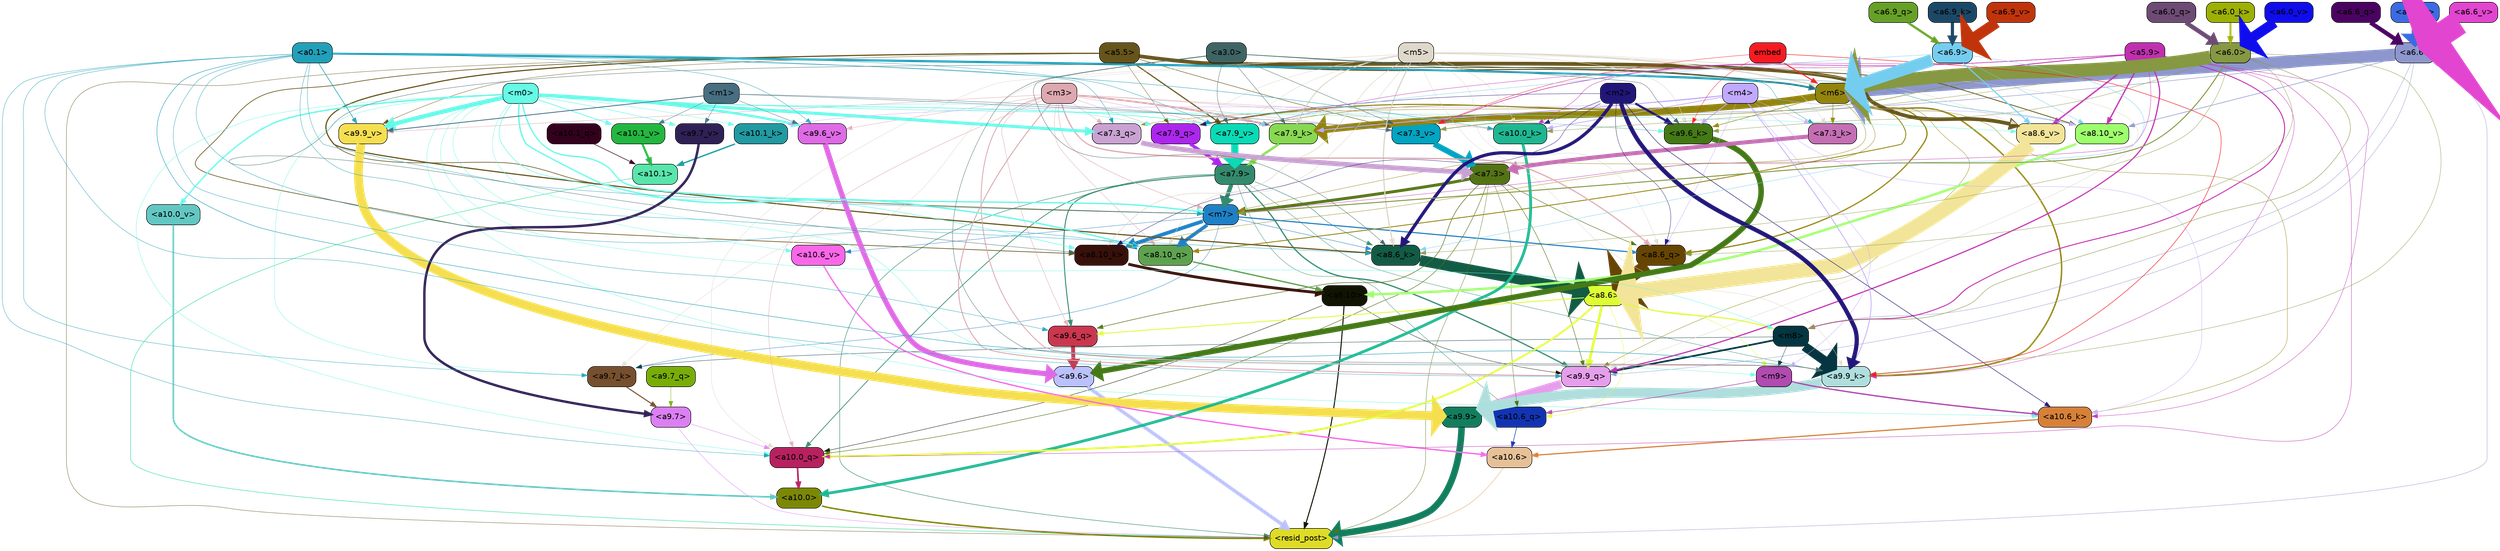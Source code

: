 strict digraph "" {
	graph [bgcolor=transparent,
		layout=dot,
		overlap=false,
		splines=true
	];
	"<a10.6>"	[color=black,
		fillcolor="#e6c197",
		fontname=Helvetica,
		shape=box,
		style="filled, rounded"];
	"<resid_post>"	[color=black,
		fillcolor="#dedc26",
		fontname=Helvetica,
		shape=box,
		style="filled, rounded"];
	"<a10.6>" -> "<resid_post>"	[color="#e6c197",
		penwidth=0.9498605728149414];
	"<a10.1>"	[color=black,
		fillcolor="#58e5ab",
		fontname=Helvetica,
		shape=box,
		style="filled, rounded"];
	"<a10.1>" -> "<resid_post>"	[color="#58e5ab",
		penwidth=1.0084514617919922];
	"<a10.0>"	[color=black,
		fillcolor="#7c8804",
		fontname=Helvetica,
		shape=box,
		style="filled, rounded"];
	"<a10.0>" -> "<resid_post>"	[color="#7c8804",
		penwidth=2.5814952850341797];
	"<a9.9>"	[color=black,
		fillcolor="#127e5d",
		fontname=Helvetica,
		shape=box,
		style="filled, rounded"];
	"<a9.9>" -> "<resid_post>"	[color="#127e5d",
		penwidth=11.610888481140137];
	"<a9.7>"	[color=black,
		fillcolor="#db7ff2",
		fontname=Helvetica,
		shape=box,
		style="filled, rounded"];
	"<a9.7>" -> "<resid_post>"	[color="#db7ff2",
		penwidth=0.6];
	"<a10.0_q>"	[color=black,
		fillcolor="#b72160",
		fontname=Helvetica,
		shape=box,
		style="filled, rounded"];
	"<a9.7>" -> "<a10.0_q>"	[color="#db7ff2",
		penwidth=0.6];
	"<a9.6>"	[color=black,
		fillcolor="#bbc1fd",
		fontname=Helvetica,
		shape=box,
		style="filled, rounded"];
	"<a9.6>" -> "<resid_post>"	[color="#bbc1fd",
		penwidth=6.121421813964844];
	"<a8.10>"	[color=black,
		fillcolor="#121403",
		fontname=Helvetica,
		shape=box,
		style="filled, rounded"];
	"<a8.10>" -> "<resid_post>"	[color="#121403",
		penwidth=1.7841739654541016];
	"<a8.10>" -> "<a10.0_q>"	[color="#121403",
		penwidth=0.6612663269042969];
	"<a9.9_q>"	[color=black,
		fillcolor="#e69eec",
		fontname=Helvetica,
		shape=box,
		style="filled, rounded"];
	"<a8.10>" -> "<a9.9_q>"	[color="#121403",
		penwidth=0.6];
	"<a7.9>"	[color=black,
		fillcolor="#348a6d",
		fontname=Helvetica,
		shape=box,
		style="filled, rounded"];
	"<a7.9>" -> "<resid_post>"	[color="#348a6d",
		penwidth=0.8109169006347656];
	"<a10.6_q>"	[color=black,
		fillcolor="#1234b3",
		fontname=Helvetica,
		shape=box,
		style="filled, rounded"];
	"<a7.9>" -> "<a10.6_q>"	[color="#348a6d",
		penwidth=0.6];
	"<a7.9>" -> "<a10.0_q>"	[color="#348a6d",
		penwidth=1.19378662109375];
	"<m7>"	[color=black,
		fillcolor="#1f80c5",
		fontname=Helvetica,
		shape=box,
		style="filled, rounded"];
	"<a7.9>" -> "<m7>"	[color="#348a6d",
		penwidth=7.3899383544921875];
	"<a7.9>" -> "<a9.9_q>"	[color="#348a6d",
		penwidth=2.1764984130859375];
	"<a9.6_q>"	[color=black,
		fillcolor="#ca374e",
		fontname=Helvetica,
		shape=box,
		style="filled, rounded"];
	"<a7.9>" -> "<a9.6_q>"	[color="#348a6d",
		penwidth=1.6184196472167969];
	"<a9.9_k>"	[color=black,
		fillcolor="#afdedd",
		fontname=Helvetica,
		shape=box,
		style="filled, rounded"];
	"<a7.9>" -> "<a9.9_k>"	[color="#348a6d",
		penwidth=0.6];
	"<a8.6_k>"	[color=black,
		fillcolor="#125b44",
		fontname=Helvetica,
		shape=box,
		style="filled, rounded"];
	"<a7.9>" -> "<a8.6_k>"	[color="#348a6d",
		penwidth=0.7570610046386719];
	"<a7.3>"	[color=black,
		fillcolor="#547315",
		fontname=Helvetica,
		shape=box,
		style="filled, rounded"];
	"<a7.3>" -> "<resid_post>"	[color="#547315",
		penwidth=0.6];
	"<a7.3>" -> "<a10.6_q>"	[color="#547315",
		penwidth=0.6];
	"<a7.3>" -> "<a10.0_q>"	[color="#547315",
		penwidth=0.8208656311035156];
	"<a7.3>" -> "<m7>"	[color="#547315",
		penwidth=5.189311981201172];
	"<a7.3>" -> "<a9.9_q>"	[color="#547315",
		penwidth=0.8119163513183594];
	"<a7.3>" -> "<a9.6_q>"	[color="#547315",
		penwidth=0.9649925231933594];
	"<a8.6_q>"	[color=black,
		fillcolor="#664502",
		fontname=Helvetica,
		shape=box,
		style="filled, rounded"];
	"<a7.3>" -> "<a8.6_q>"	[color="#547315",
		penwidth=0.7801322937011719];
	"<a6.6>"	[color=black,
		fillcolor="#8d97ce",
		fontname=Helvetica,
		shape=box,
		style="filled, rounded"];
	"<a6.6>" -> "<resid_post>"	[color="#8d97ce",
		penwidth=0.6];
	"<m6>"	[color=black,
		fillcolor="#92840d",
		fontname=Helvetica,
		shape=box,
		style="filled, rounded"];
	"<a6.6>" -> "<m6>"	[color="#8d97ce",
		penwidth=21.6163272857666];
	"<m8>"	[color=black,
		fillcolor="#043540",
		fontname=Helvetica,
		shape=box,
		style="filled, rounded"];
	"<a6.6>" -> "<m8>"	[color="#8d97ce",
		penwidth=0.6];
	"<a6.6>" -> "<a9.9_q>"	[color="#8d97ce",
		penwidth=0.6];
	"<a8.10_v>"	[color=black,
		fillcolor="#9eff6d",
		fontname=Helvetica,
		shape=box,
		style="filled, rounded"];
	"<a6.6>" -> "<a8.10_v>"	[color="#8d97ce",
		penwidth=1.0661506652832031];
	"<a7.3_v>"	[color=black,
		fillcolor="#01a4c1",
		fontname=Helvetica,
		shape=box,
		style="filled, rounded"];
	"<a6.6>" -> "<a7.3_v>"	[color="#8d97ce",
		penwidth=0.8506813049316406];
	"<a5.5>"	[color=black,
		fillcolor="#66541a",
		fontname=Helvetica,
		shape=box,
		style="filled, rounded"];
	"<a5.5>" -> "<resid_post>"	[color="#66541a",
		penwidth=0.6];
	"<a5.5>" -> "<m6>"	[color="#66541a",
		penwidth=1.8430671691894531];
	"<a5.5>" -> "<m7>"	[color="#66541a",
		penwidth=1.0865592956542969];
	"<a9.9_v>"	[color=black,
		fillcolor="#f5df51",
		fontname=Helvetica,
		shape=box,
		style="filled, rounded"];
	"<a5.5>" -> "<a9.9_v>"	[color="#66541a",
		penwidth=0.6];
	"<a8.10_k>"	[color=black,
		fillcolor="#37110a",
		fontname=Helvetica,
		shape=box,
		style="filled, rounded"];
	"<a5.5>" -> "<a8.10_k>"	[color="#66541a",
		penwidth=1.1390800476074219];
	"<a5.5>" -> "<a8.6_k>"	[color="#66541a",
		penwidth=2.00030517578125];
	"<a5.5>" -> "<a8.10_v>"	[color="#66541a",
		penwidth=1.4206085205078125];
	"<a8.6_v>"	[color=black,
		fillcolor="#f2e498",
		fontname=Helvetica,
		shape=box,
		style="filled, rounded"];
	"<a5.5>" -> "<a8.6_v>"	[color="#66541a",
		penwidth=6.534294128417969];
	"<a7.9_q>"	[color=black,
		fillcolor="#ac26ed",
		fontname=Helvetica,
		shape=box,
		style="filled, rounded"];
	"<a5.5>" -> "<a7.9_q>"	[color="#66541a",
		penwidth=0.6];
	"<a7.9_v>"	[color=black,
		fillcolor="#0adab6",
		fontname=Helvetica,
		shape=box,
		style="filled, rounded"];
	"<a5.5>" -> "<a7.9_v>"	[color="#66541a",
		penwidth=2.0819549560546875];
	"<a5.5>" -> "<a7.3_v>"	[color="#66541a",
		penwidth=0.8107681274414062];
	"<a10.6_q>" -> "<a10.6>"	[color="#1234b3",
		penwidth=0.9244728088378906];
	"<a10.1_q>"	[color=black,
		fillcolor="#34011d",
		fontname=Helvetica,
		shape=box,
		style="filled, rounded"];
	"<a10.1_q>" -> "<a10.1>"	[color="#34011d",
		penwidth=0.9268798828125];
	"<a10.0_q>" -> "<a10.0>"	[color="#b72160",
		penwidth=2.905670166015625];
	"<a10.6_k>"	[color=black,
		fillcolor="#d78038",
		fontname=Helvetica,
		shape=box,
		style="filled, rounded"];
	"<a10.6_k>" -> "<a10.6>"	[color="#d78038",
		penwidth=2.0319366455078125];
	"<a10.1_k>"	[color=black,
		fillcolor="#219aa2",
		fontname=Helvetica,
		shape=box,
		style="filled, rounded"];
	"<a10.1_k>" -> "<a10.1>"	[color="#219aa2",
		penwidth=2.4037628173828125];
	"<a10.0_k>"	[color=black,
		fillcolor="#1fb791",
		fontname=Helvetica,
		shape=box,
		style="filled, rounded"];
	"<a10.0_k>" -> "<a10.0>"	[color="#1fb791",
		penwidth=4.9319305419921875];
	"<a10.6_v>"	[color=black,
		fillcolor="#fa66e8",
		fontname=Helvetica,
		shape=box,
		style="filled, rounded"];
	"<a10.6_v>" -> "<a10.6>"	[color="#fa66e8",
		penwidth=2.290935516357422];
	"<a10.1_v>"	[color=black,
		fillcolor="#23b641",
		fontname=Helvetica,
		shape=box,
		style="filled, rounded"];
	"<a10.1_v>" -> "<a10.1>"	[color="#23b641",
		penwidth=3.6398468017578125];
	"<a10.0_v>"	[color=black,
		fillcolor="#62c7c2",
		fontname=Helvetica,
		shape=box,
		style="filled, rounded"];
	"<a10.0_v>" -> "<a10.0>"	[color="#62c7c2",
		penwidth=2.7666168212890625];
	"<m9>"	[color=black,
		fillcolor="#b04bb0",
		fontname=Helvetica,
		shape=box,
		style="filled, rounded"];
	"<m9>" -> "<a10.6_q>"	[color="#b04bb0",
		penwidth=1.0384025573730469];
	"<m9>" -> "<a10.6_k>"	[color="#b04bb0",
		penwidth=2.371124267578125];
	"<a8.6>"	[color=black,
		fillcolor="#defd35",
		fontname=Helvetica,
		shape=box,
		style="filled, rounded"];
	"<a8.6>" -> "<a10.6_q>"	[color="#defd35",
		penwidth=0.6];
	"<a8.6>" -> "<a10.0_q>"	[color="#defd35",
		penwidth=3.1841888427734375];
	"<a8.6>" -> "<m9>"	[color="#defd35",
		penwidth=0.6];
	"<a8.6>" -> "<m8>"	[color="#defd35",
		penwidth=1.972564697265625];
	"<a8.6>" -> "<a9.9_q>"	[color="#defd35",
		penwidth=4.482503890991211];
	"<a8.6>" -> "<a9.6_q>"	[color="#defd35",
		penwidth=1.515838623046875];
	"<m5>"	[color=black,
		fillcolor="#ddd8c9",
		fontname=Helvetica,
		shape=box,
		style="filled, rounded"];
	"<m5>" -> "<a10.0_q>"	[color="#ddd8c9",
		penwidth=0.6];
	"<m5>" -> "<a10.0_k>"	[color="#ddd8c9",
		penwidth=0.6];
	"<m5>" -> "<m6>"	[color="#ddd8c9",
		penwidth=2.143606185913086];
	"<m5>" -> "<a9.9_q>"	[color="#ddd8c9",
		penwidth=0.6];
	"<m5>" -> "<a9.9_k>"	[color="#ddd8c9",
		penwidth=0.6];
	"<a9.7_k>"	[color=black,
		fillcolor="#764f2e",
		fontname=Helvetica,
		shape=box,
		style="filled, rounded"];
	"<m5>" -> "<a9.7_k>"	[color="#ddd8c9",
		penwidth=0.6];
	"<a9.6_k>"	[color=black,
		fillcolor="#447916",
		fontname=Helvetica,
		shape=box,
		style="filled, rounded"];
	"<m5>" -> "<a9.6_k>"	[color="#ddd8c9",
		penwidth=0.7197036743164062];
	"<a8.10_q>"	[color=black,
		fillcolor="#5ea24f",
		fontname=Helvetica,
		shape=box,
		style="filled, rounded"];
	"<m5>" -> "<a8.10_q>"	[color="#ddd8c9",
		penwidth=0.7198371887207031];
	"<m5>" -> "<a8.6_q>"	[color="#ddd8c9",
		penwidth=0.6];
	"<m5>" -> "<a8.10_k>"	[color="#ddd8c9",
		penwidth=0.9238471984863281];
	"<m5>" -> "<a8.6_k>"	[color="#ddd8c9",
		penwidth=2.1219520568847656];
	"<m5>" -> "<a8.6_v>"	[color="#ddd8c9",
		penwidth=0.6];
	"<m5>" -> "<a7.9_q>"	[color="#ddd8c9",
		penwidth=0.6];
	"<a7.9_k>"	[color=black,
		fillcolor="#88d852",
		fontname=Helvetica,
		shape=box,
		style="filled, rounded"];
	"<m5>" -> "<a7.9_k>"	[color="#ddd8c9",
		penwidth=1.7779998779296875];
	"<a7.3_k>"	[color=black,
		fillcolor="#c46fb3",
		fontname=Helvetica,
		shape=box,
		style="filled, rounded"];
	"<m5>" -> "<a7.3_k>"	[color="#ddd8c9",
		penwidth=0.6];
	"<m5>" -> "<a7.9_v>"	[color="#ddd8c9",
		penwidth=0.6];
	"<a5.9>"	[color=black,
		fillcolor="#c12fb1",
		fontname=Helvetica,
		shape=box,
		style="filled, rounded"];
	"<a5.9>" -> "<a10.0_q>"	[color="#c12fb1",
		penwidth=0.6463394165039062];
	"<a5.9>" -> "<a10.6_k>"	[color="#c12fb1",
		penwidth=0.6];
	"<a5.9>" -> "<a10.0_k>"	[color="#c12fb1",
		penwidth=0.6];
	"<a5.9>" -> "<m6>"	[color="#c12fb1",
		penwidth=1.4513568878173828];
	"<a5.9>" -> "<m7>"	[color="#c12fb1",
		penwidth=0.6];
	"<a5.9>" -> "<m8>"	[color="#c12fb1",
		penwidth=1.6550712585449219];
	"<a5.9>" -> "<a9.9_q>"	[color="#c12fb1",
		penwidth=2.019031524658203];
	"<a5.9>" -> "<a9.9_k>"	[color="#c12fb1",
		penwidth=0.6];
	"<a5.9>" -> "<a8.10_v>"	[color="#c12fb1",
		penwidth=2.2765426635742188];
	"<a5.9>" -> "<a8.6_v>"	[color="#c12fb1",
		penwidth=2.4934005737304688];
	"<a5.9>" -> "<a7.9_v>"	[color="#c12fb1",
		penwidth=0.6];
	"<a5.9>" -> "<a7.3_v>"	[color="#c12fb1",
		penwidth=0.9861984252929688];
	"<m3>"	[color=black,
		fillcolor="#dda8b0",
		fontname=Helvetica,
		shape=box,
		style="filled, rounded"];
	"<m3>" -> "<a10.0_q>"	[color="#dda8b0",
		penwidth=0.6597442626953125];
	"<m3>" -> "<a10.0_k>"	[color="#dda8b0",
		penwidth=0.6506614685058594];
	"<m3>" -> "<m7>"	[color="#dda8b0",
		penwidth=0.7659339904785156];
	"<m3>" -> "<a9.9_q>"	[color="#dda8b0",
		penwidth=1.6276321411132812];
	"<m3>" -> "<a9.6_q>"	[color="#dda8b0",
		penwidth=0.6724472045898438];
	"<m3>" -> "<a9.9_k>"	[color="#dda8b0",
		penwidth=1.4574642181396484];
	"<m3>" -> "<a9.6_k>"	[color="#dda8b0",
		penwidth=0.6];
	"<m3>" -> "<a9.9_v>"	[color="#dda8b0",
		penwidth=0.6589469909667969];
	"<a9.6_v>"	[color=black,
		fillcolor="#df6ae5",
		fontname=Helvetica,
		shape=box,
		style="filled, rounded"];
	"<m3>" -> "<a9.6_v>"	[color="#dda8b0",
		penwidth=0.6];
	"<m3>" -> "<a8.10_q>"	[color="#dda8b0",
		penwidth=0.6];
	"<m3>" -> "<a8.6_q>"	[color="#dda8b0",
		penwidth=2.1676406860351562];
	"<m3>" -> "<a7.9_q>"	[color="#dda8b0",
		penwidth=0.6];
	"<a7.3_q>"	[color=black,
		fillcolor="#c9a2d2",
		fontname=Helvetica,
		shape=box,
		style="filled, rounded"];
	"<m3>" -> "<a7.3_q>"	[color="#dda8b0",
		penwidth=0.6];
	"<m3>" -> "<a7.9_k>"	[color="#dda8b0",
		penwidth=2.978912353515625];
	"<m3>" -> "<a7.9_v>"	[color="#dda8b0",
		penwidth=0.6];
	"<m3>" -> "<a7.3_v>"	[color="#dda8b0",
		penwidth=0.6];
	"<m0>"	[color=black,
		fillcolor="#65f9e6",
		fontname=Helvetica,
		shape=box,
		style="filled, rounded"];
	"<m0>" -> "<a10.0_q>"	[color="#65f9e6",
		penwidth=0.6];
	"<m0>" -> "<a10.6_k>"	[color="#65f9e6",
		penwidth=0.6];
	"<m0>" -> "<a10.1_k>"	[color="#65f9e6",
		penwidth=0.6];
	"<m0>" -> "<a10.6_v>"	[color="#65f9e6",
		penwidth=0.6];
	"<m0>" -> "<a10.1_v>"	[color="#65f9e6",
		penwidth=1.3360328674316406];
	"<m0>" -> "<a10.0_v>"	[color="#65f9e6",
		penwidth=2.4083595275878906];
	"<m0>" -> "<m9>"	[color="#65f9e6",
		penwidth=0.6];
	"<m0>" -> "<m7>"	[color="#65f9e6",
		penwidth=2.224945068359375];
	"<m0>" -> "<m8>"	[color="#65f9e6",
		penwidth=0.6];
	"<m0>" -> "<a9.7_k>"	[color="#65f9e6",
		penwidth=0.6];
	"<m0>" -> "<a9.6_k>"	[color="#65f9e6",
		penwidth=0.6];
	"<m0>" -> "<a9.9_v>"	[color="#65f9e6",
		penwidth=7.537467956542969];
	"<a9.7_v>"	[color=black,
		fillcolor="#2f2055",
		fontname=Helvetica,
		shape=box,
		style="filled, rounded"];
	"<m0>" -> "<a9.7_v>"	[color="#65f9e6",
		penwidth=0.8575286865234375];
	"<m0>" -> "<a9.6_v>"	[color="#65f9e6",
		penwidth=4.1688385009765625];
	"<m0>" -> "<a8.10_q>"	[color="#65f9e6",
		penwidth=2.3761940002441406];
	"<m0>" -> "<a8.10_k>"	[color="#65f9e6",
		penwidth=0.9220962524414062];
	"<m0>" -> "<a8.6_v>"	[color="#65f9e6",
		penwidth=0.6];
	"<m0>" -> "<a7.9_q>"	[color="#65f9e6",
		penwidth=0.6];
	"<m0>" -> "<a7.3_q>"	[color="#65f9e6",
		penwidth=5.264301300048828];
	"<m0>" -> "<a7.9_v>"	[color="#65f9e6",
		penwidth=1.2114486694335938];
	"<a0.1>"	[color=black,
		fillcolor="#21a0b9",
		fontname=Helvetica,
		shape=box,
		style="filled, rounded"];
	"<a0.1>" -> "<a10.0_q>"	[color="#21a0b9",
		penwidth=0.6];
	"<a0.1>" -> "<a10.0_k>"	[color="#21a0b9",
		penwidth=0.6768684387207031];
	"<a0.1>" -> "<m6>"	[color="#21a0b9",
		penwidth=3.4290084838867188];
	"<a0.1>" -> "<m7>"	[color="#21a0b9",
		penwidth=0.6];
	"<a0.1>" -> "<a9.9_q>"	[color="#21a0b9",
		penwidth=0.6];
	"<a0.1>" -> "<a9.6_q>"	[color="#21a0b9",
		penwidth=0.6];
	"<a0.1>" -> "<a9.9_k>"	[color="#21a0b9",
		penwidth=0.81341552734375];
	"<a0.1>" -> "<a9.7_k>"	[color="#21a0b9",
		penwidth=0.6];
	"<a0.1>" -> "<a9.9_v>"	[color="#21a0b9",
		penwidth=1.062591552734375];
	"<a0.1>" -> "<a9.6_v>"	[color="#21a0b9",
		penwidth=0.6];
	"<a0.1>" -> "<a8.10_q>"	[color="#21a0b9",
		penwidth=0.6];
	"<a0.1>" -> "<a8.6_k>"	[color="#21a0b9",
		penwidth=0.6];
	"<a0.1>" -> "<a8.10_v>"	[color="#21a0b9",
		penwidth=0.6];
	"<a0.1>" -> "<a7.3_q>"	[color="#21a0b9",
		penwidth=0.6];
	"<a0.1>" -> "<a7.3_k>"	[color="#21a0b9",
		penwidth=0.6];
	"<a0.1>" -> "<a7.9_v>"	[color="#21a0b9",
		penwidth=0.6];
	"<m6>" -> "<a10.6_k>"	[color="#92840d",
		penwidth=0.6];
	"<m6>" -> "<m7>"	[color="#92840d",
		penwidth=0.6];
	"<m6>" -> "<a9.9_q>"	[color="#92840d",
		penwidth=0.6];
	"<m6>" -> "<a9.9_k>"	[color="#92840d",
		penwidth=2.533975601196289];
	"<m6>" -> "<a9.6_k>"	[color="#92840d",
		penwidth=0.9471282958984375];
	"<m6>" -> "<a8.10_q>"	[color="#92840d",
		penwidth=1.4854621887207031];
	"<m6>" -> "<a8.6_q>"	[color="#92840d",
		penwidth=2.0796165466308594];
	"<m6>" -> "<a8.10_k>"	[color="#92840d",
		penwidth=0.6];
	"<m6>" -> "<a7.9_q>"	[color="#92840d",
		penwidth=1.9016571044921875];
	"<m6>" -> "<a7.3_q>"	[color="#92840d",
		penwidth=0.6];
	"<m6>" -> "<a7.9_k>"	[color="#92840d",
		penwidth=12.277053833007812];
	"<m6>" -> "<a7.3_k>"	[color="#92840d",
		penwidth=0.8951148986816406];
	"<m6>" -> "<a7.9_v>"	[color="#92840d",
		penwidth=0.8897933959960938];
	"<m4>"	[color=black,
		fillcolor="#c0a9fe",
		fontname=Helvetica,
		shape=box,
		style="filled, rounded"];
	"<m4>" -> "<a10.6_k>"	[color="#c0a9fe",
		penwidth=0.6];
	"<m4>" -> "<a10.1_k>"	[color="#c0a9fe",
		penwidth=0.6];
	"<m4>" -> "<a10.0_k>"	[color="#c0a9fe",
		penwidth=1.230804443359375];
	"<m4>" -> "<m9>"	[color="#c0a9fe",
		penwidth=0.6];
	"<m4>" -> "<a9.9_k>"	[color="#c0a9fe",
		penwidth=1.3186264038085938];
	"<m4>" -> "<a9.6_k>"	[color="#c0a9fe",
		penwidth=1.3722038269042969];
	"<m4>" -> "<a8.6_q>"	[color="#c0a9fe",
		penwidth=0.6];
	"<m4>" -> "<a8.10_v>"	[color="#c0a9fe",
		penwidth=0.6];
	"<m4>" -> "<a7.9_k>"	[color="#c0a9fe",
		penwidth=1.5913276672363281];
	"<m4>" -> "<a7.3_k>"	[color="#c0a9fe",
		penwidth=0.6];
	"<m2>"	[color=black,
		fillcolor="#211679",
		fontname=Helvetica,
		shape=box,
		style="filled, rounded"];
	"<m2>" -> "<a10.6_k>"	[color="#211679",
		penwidth=0.8380241394042969];
	"<m2>" -> "<a10.0_k>"	[color="#211679",
		penwidth=0.6622200012207031];
	"<m2>" -> "<a9.9_k>"	[color="#211679",
		penwidth=7.476325988769531];
	"<m2>" -> "<a9.6_k>"	[color="#211679",
		penwidth=3.761505126953125];
	"<m2>" -> "<a8.6_q>"	[color="#211679",
		penwidth=0.6];
	"<m2>" -> "<a8.10_k>"	[color="#211679",
		penwidth=0.6];
	"<m2>" -> "<a8.6_k>"	[color="#211679",
		penwidth=5.699577331542969];
	"<m2>" -> "<a7.9_q>"	[color="#211679",
		penwidth=0.6];
	"<a6.0>"	[color=black,
		fillcolor="#869841",
		fontname=Helvetica,
		shape=box,
		style="filled, rounded"];
	"<a6.0>" -> "<a10.0_k>"	[color="#869841",
		penwidth=0.6];
	"<a6.0>" -> "<m6>"	[color="#869841",
		penwidth=23.31447410583496];
	"<a6.0>" -> "<m7>"	[color="#869841",
		penwidth=1.694061279296875];
	"<a6.0>" -> "<m8>"	[color="#869841",
		penwidth=0.7418403625488281];
	"<a6.0>" -> "<a9.9_k>"	[color="#869841",
		penwidth=0.6];
	"<a6.0>" -> "<a9.6_k>"	[color="#869841",
		penwidth=0.6];
	"<a6.0>" -> "<a8.6_q>"	[color="#869841",
		penwidth=0.6];
	"<a6.0>" -> "<a8.6_k>"	[color="#869841",
		penwidth=0.6];
	"<a6.0>" -> "<a7.3_v>"	[color="#869841",
		penwidth=0.9905738830566406];
	"<m7>" -> "<a10.6_v>"	[color="#1f80c5",
		penwidth=0.6];
	"<m7>" -> "<a9.7_k>"	[color="#1f80c5",
		penwidth=0.6];
	"<m7>" -> "<a8.10_q>"	[color="#1f80c5",
		penwidth=6.2237091064453125];
	"<m7>" -> "<a8.6_q>"	[color="#1f80c5",
		penwidth=1.9677276611328125];
	"<m7>" -> "<a8.10_k>"	[color="#1f80c5",
		penwidth=6.505390167236328];
	"<m7>" -> "<a8.6_k>"	[color="#1f80c5",
		penwidth=0.6821136474609375];
	"<m1>"	[color=black,
		fillcolor="#476e81",
		fontname=Helvetica,
		shape=box,
		style="filled, rounded"];
	"<m1>" -> "<a10.1_v>"	[color="#476e81",
		penwidth=0.6];
	"<m1>" -> "<a9.9_v>"	[color="#476e81",
		penwidth=1.4082679748535156];
	"<m1>" -> "<a9.7_v>"	[color="#476e81",
		penwidth=0.6];
	"<m1>" -> "<a9.6_v>"	[color="#476e81",
		penwidth=0.6];
	"<m1>" -> "<a7.9_k>"	[color="#476e81",
		penwidth=0.6];
	"<m1>" -> "<a7.3_v>"	[color="#476e81",
		penwidth=0.6];
	"<m8>" -> "<m9>"	[color="#043540",
		penwidth=0.6];
	"<m8>" -> "<a9.9_q>"	[color="#043540",
		penwidth=3.073810577392578];
	"<m8>" -> "<a9.9_k>"	[color="#043540",
		penwidth=16.255420684814453];
	"<m8>" -> "<a9.7_k>"	[color="#043540",
		penwidth=0.6];
	"<a9.9_q>" -> "<a9.9>"	[color="#e69eec",
		penwidth=15.310546875];
	"<a9.7_q>"	[color=black,
		fillcolor="#78ad08",
		fontname=Helvetica,
		shape=box,
		style="filled, rounded"];
	"<a9.7_q>" -> "<a9.7>"	[color="#78ad08",
		penwidth=0.6];
	"<a9.6_q>" -> "<a9.6>"	[color="#ca374e",
		penwidth=6.823722839355469];
	"<a9.9_k>" -> "<a9.9>"	[color="#afdedd",
		penwidth=17.953022003173828];
	"<a9.7_k>" -> "<a9.7>"	[color="#764f2e",
		penwidth=1.85101318359375];
	"<a9.6_k>" -> "<a9.6>"	[color="#447916",
		penwidth=9.787818908691406];
	"<a9.9_v>" -> "<a9.9>"	[color="#f5df51",
		penwidth=15.728643417358398];
	"<a9.7_v>" -> "<a9.7>"	[color="#2f2055",
		penwidth=4.305488586425781];
	"<a9.6_v>" -> "<a9.6>"	[color="#df6ae5",
		penwidth=9.212547302246094];
	"<a3.0>"	[color=black,
		fillcolor="#3e6463",
		fontname=Helvetica,
		shape=box,
		style="filled, rounded"];
	"<a3.0>" -> "<m6>"	[color="#3e6463",
		penwidth=1.0663299560546875];
	"<a3.0>" -> "<a9.9_k>"	[color="#3e6463",
		penwidth=0.6];
	"<a3.0>" -> "<a9.6_k>"	[color="#3e6463",
		penwidth=0.6];
	"<a3.0>" -> "<a8.10_k>"	[color="#3e6463",
		penwidth=0.6];
	"<a3.0>" -> "<a8.6_k>"	[color="#3e6463",
		penwidth=0.6];
	"<a3.0>" -> "<a7.9_k>"	[color="#3e6463",
		penwidth=0.6];
	"<a3.0>" -> "<a7.9_v>"	[color="#3e6463",
		penwidth=0.6];
	"<a3.0>" -> "<a7.3_v>"	[color="#3e6463",
		penwidth=0.6];
	embed	[color=black,
		fillcolor="#f61a21",
		fontname=Helvetica,
		shape=box,
		style="filled, rounded"];
	embed -> "<m6>"	[color="#f61a21",
		penwidth=1.6749610900878906];
	embed -> "<a9.9_k>"	[color="#f61a21",
		penwidth=0.8602714538574219];
	embed -> "<a9.6_k>"	[color="#f61a21",
		penwidth=0.6];
	embed -> "<a7.3_v>"	[color="#f61a21",
		penwidth=0.6];
	"<a8.10_q>" -> "<a8.10>"	[color="#5ea24f",
		penwidth=2.2933731079101562];
	"<a8.6_q>" -> "<a8.6>"	[color="#664502",
		penwidth=22.21251106262207];
	"<a8.10_k>" -> "<a8.10>"	[color="#37110a",
		penwidth=5.009056091308594];
	"<a8.6_k>" -> "<a8.6>"	[color="#125b44",
		penwidth=19.114789962768555];
	"<a8.10_v>" -> "<a8.10>"	[color="#9eff6d",
		penwidth=4.248416900634766];
	"<a8.6_v>" -> "<a8.6>"	[color="#f2e498",
		penwidth=27.461654663085938];
	"<a6.9>"	[color=black,
		fillcolor="#74cdef",
		fontname=Helvetica,
		shape=box,
		style="filled, rounded"];
	"<a6.9>" -> "<m6>"	[color="#74cdef",
		penwidth=21.47117805480957];
	"<a6.9>" -> "<a8.6_k>"	[color="#74cdef",
		penwidth=0.6];
	"<a6.9>" -> "<a8.10_v>"	[color="#74cdef",
		penwidth=0.6];
	"<a6.9>" -> "<a8.6_v>"	[color="#74cdef",
		penwidth=2.0546798706054688];
	"<a6.9>" -> "<a7.9_v>"	[color="#74cdef",
		penwidth=0.6];
	"<a7.9_q>" -> "<a7.9>"	[color="#ac26ed",
		penwidth=5.6087493896484375];
	"<a7.3_q>" -> "<a7.3>"	[color="#c9a2d2",
		penwidth=8.568470001220703];
	"<a7.9_k>" -> "<a7.9>"	[color="#88d852",
		penwidth=4.179893493652344];
	"<a7.3_k>" -> "<a7.3>"	[color="#c46fb3",
		penwidth=7.138481140136719];
	"<a7.9_v>" -> "<a7.9>"	[color="#0adab6",
		penwidth=12.677261352539062];
	"<a7.3_v>" -> "<a7.3>"	[color="#01a4c1",
		penwidth=10.205863952636719];
	"<a6.9_q>"	[color=black,
		fillcolor="#67a027",
		fontname=Helvetica,
		shape=box,
		style="filled, rounded"];
	"<a6.9_q>" -> "<a6.9>"	[color="#67a027",
		penwidth=4.004619598388672];
	"<a6.6_q>"	[color=black,
		fillcolor="#4b0361",
		fontname=Helvetica,
		shape=box,
		style="filled, rounded"];
	"<a6.6_q>" -> "<a6.6>"	[color="#4b0361",
		penwidth=7.501697540283203];
	"<a6.0_q>"	[color=black,
		fillcolor="#6d4b74",
		fontname=Helvetica,
		shape=box,
		style="filled, rounded"];
	"<a6.0_q>" -> "<a6.0>"	[color="#6d4b74",
		penwidth=7.7220001220703125];
	"<a6.9_k>"	[color=black,
		fillcolor="#1c4867",
		fontname=Helvetica,
		shape=box,
		style="filled, rounded"];
	"<a6.9_k>" -> "<a6.9>"	[color="#1c4867",
		penwidth=5.597904205322266];
	"<a6.6_k>"	[color=black,
		fillcolor="#3c6ae2",
		fontname=Helvetica,
		shape=box,
		style="filled, rounded"];
	"<a6.6_k>" -> "<a6.6>"	[color="#3c6ae2",
		penwidth=11.958972930908203];
	"<a6.0_k>"	[color=black,
		fillcolor="#9cb005",
		fontname=Helvetica,
		shape=box,
		style="filled, rounded"];
	"<a6.0_k>" -> "<a6.0>"	[color="#9cb005",
		penwidth=3.2078399658203125];
	"<a6.9_v>"	[color=black,
		fillcolor="#c1340b",
		fontname=Helvetica,
		shape=box,
		style="filled, rounded"];
	"<a6.9_v>" -> "<a6.9>"	[color="#c1340b",
		penwidth=19.20796775817871];
	"<a6.6_v>"	[color=black,
		fillcolor="#e245cf",
		fontname=Helvetica,
		shape=box,
		style="filled, rounded"];
	"<a6.6_v>" -> "<a6.6>"	[color="#e245cf",
		penwidth=43.14964985847473];
	"<a6.0_v>"	[color=black,
		fillcolor="#0f0dec",
		fontname=Helvetica,
		shape=box,
		style="filled, rounded"];
	"<a6.0_v>" -> "<a6.0>"	[color="#0f0dec",
		penwidth=18.152097702026367];
}
